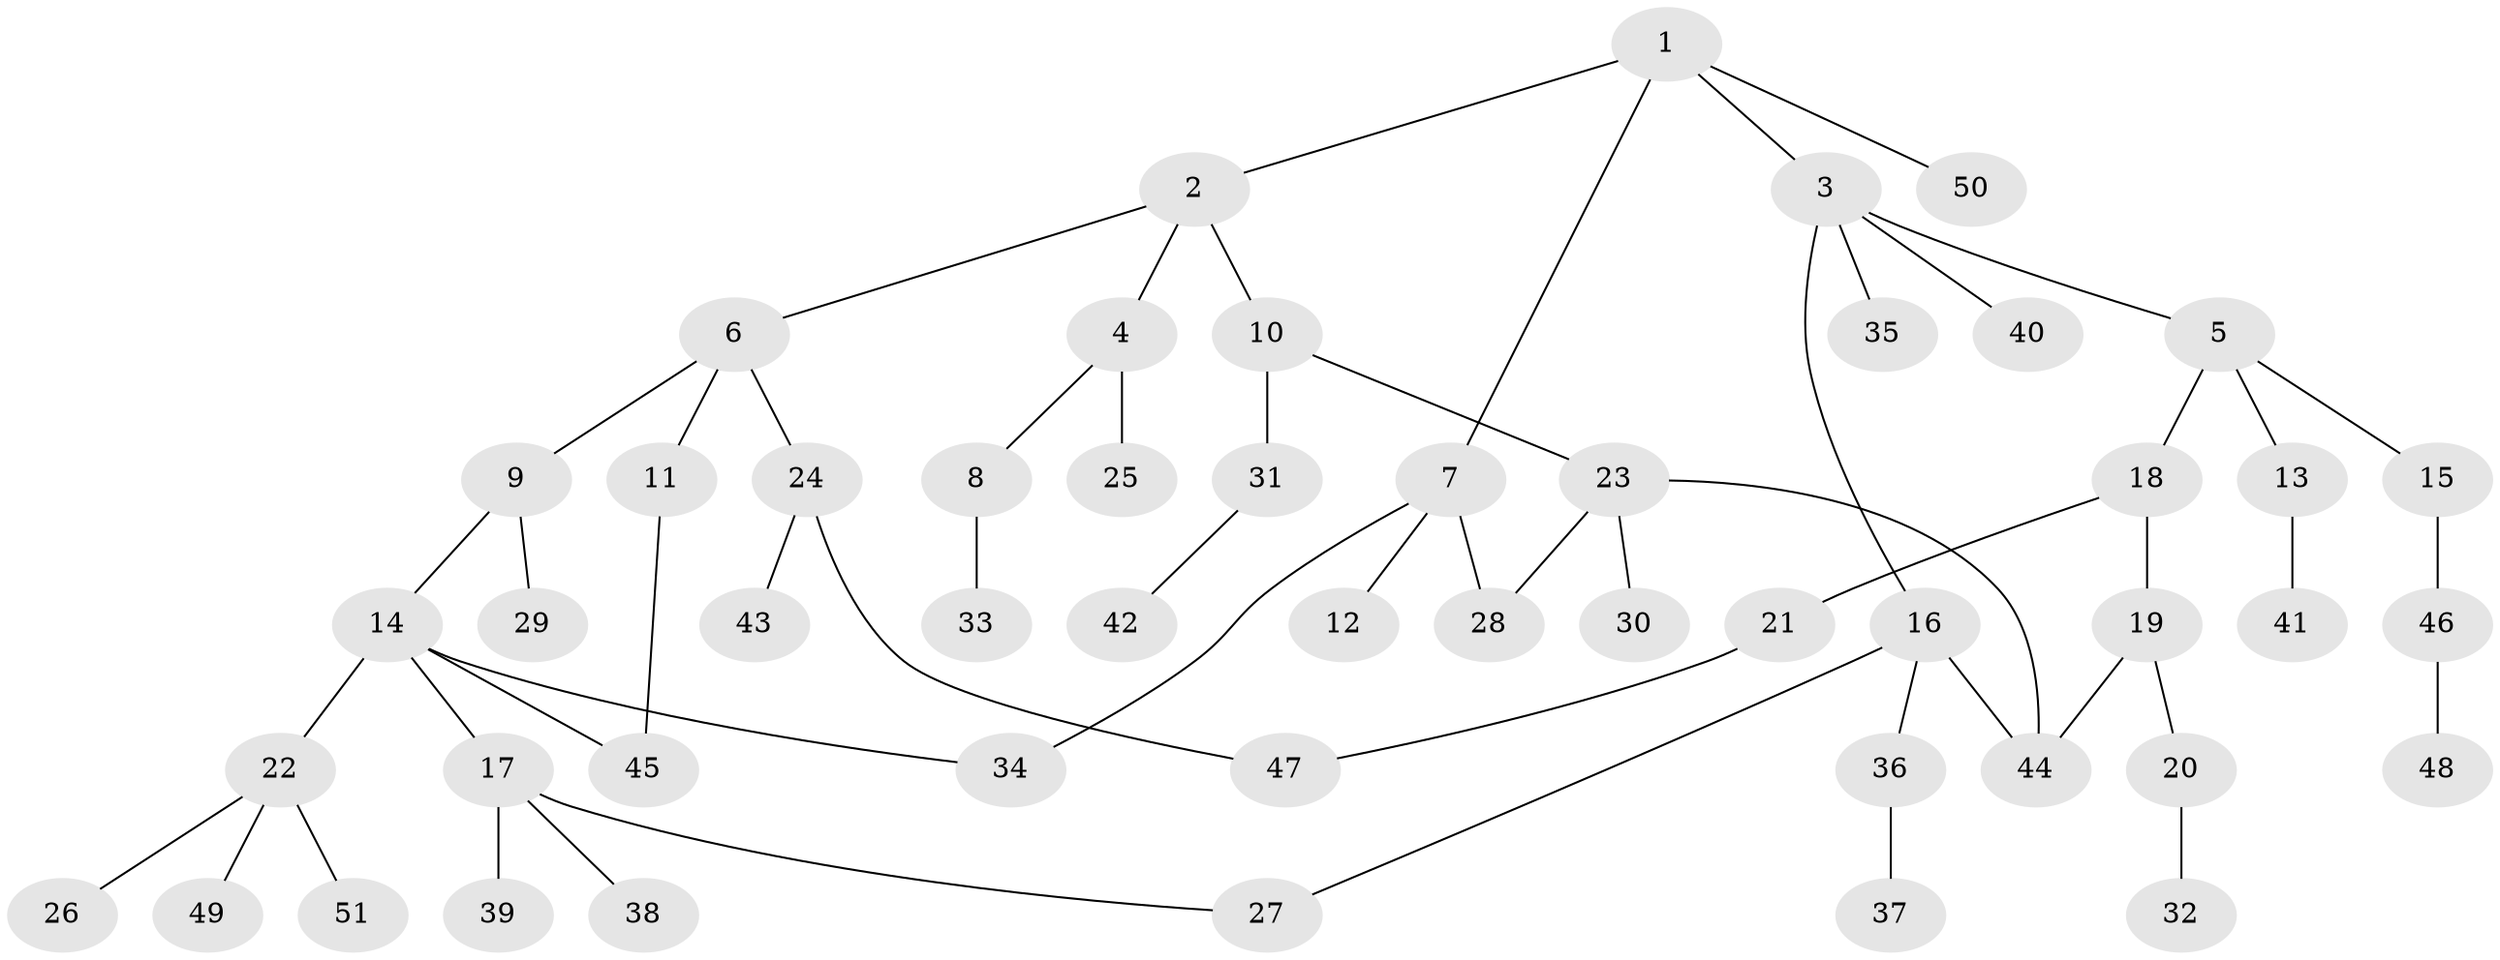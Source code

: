 // coarse degree distribution, {4: 0.09523809523809523, 3: 0.23809523809523808, 6: 0.047619047619047616, 1: 0.3333333333333333, 5: 0.09523809523809523, 2: 0.19047619047619047}
// Generated by graph-tools (version 1.1) at 2025/36/03/04/25 23:36:13]
// undirected, 51 vertices, 57 edges
graph export_dot {
  node [color=gray90,style=filled];
  1;
  2;
  3;
  4;
  5;
  6;
  7;
  8;
  9;
  10;
  11;
  12;
  13;
  14;
  15;
  16;
  17;
  18;
  19;
  20;
  21;
  22;
  23;
  24;
  25;
  26;
  27;
  28;
  29;
  30;
  31;
  32;
  33;
  34;
  35;
  36;
  37;
  38;
  39;
  40;
  41;
  42;
  43;
  44;
  45;
  46;
  47;
  48;
  49;
  50;
  51;
  1 -- 2;
  1 -- 3;
  1 -- 7;
  1 -- 50;
  2 -- 4;
  2 -- 6;
  2 -- 10;
  3 -- 5;
  3 -- 16;
  3 -- 35;
  3 -- 40;
  4 -- 8;
  4 -- 25;
  5 -- 13;
  5 -- 15;
  5 -- 18;
  6 -- 9;
  6 -- 11;
  6 -- 24;
  7 -- 12;
  7 -- 34;
  7 -- 28;
  8 -- 33;
  9 -- 14;
  9 -- 29;
  10 -- 23;
  10 -- 31;
  11 -- 45;
  13 -- 41;
  14 -- 17;
  14 -- 22;
  14 -- 34;
  14 -- 45;
  15 -- 46;
  16 -- 36;
  16 -- 44;
  16 -- 27;
  17 -- 27;
  17 -- 38;
  17 -- 39;
  18 -- 19;
  18 -- 21;
  19 -- 20;
  19 -- 44;
  20 -- 32;
  21 -- 47;
  22 -- 26;
  22 -- 49;
  22 -- 51;
  23 -- 28;
  23 -- 30;
  23 -- 44;
  24 -- 43;
  24 -- 47;
  31 -- 42;
  36 -- 37;
  46 -- 48;
}
